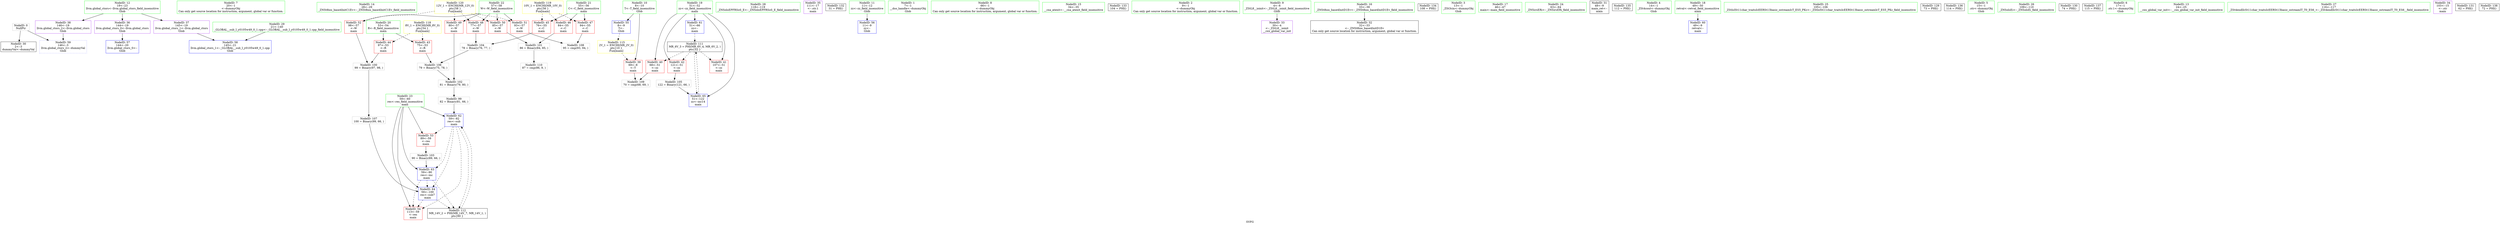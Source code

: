 digraph "SVFG" {
	label="SVFG";

	Node0x55887179be80 [shape=record,color=grey,label="{NodeID: 0\nNullPtr}"];
	Node0x55887179be80 -> Node0x5588717aeb40[style=solid];
	Node0x55887179be80 -> Node0x5588717b14a0[style=solid];
	Node0x5588717ad080 [shape=record,color=green,label="{NodeID: 7\n20\<--1\n\<--dummyObj\nCan only get source location for instruction, argument, global var or function.}"];
	Node0x5588717adc60 [shape=record,color=green,label="{NodeID: 14\n28\<--29\n_ZNSt8ios_base4InitC1Ev\<--_ZNSt8ios_base4InitC1Ev_field_insensitive\n}"];
	Node0x5588717b4270 [shape=record,color=grey,label="{NodeID: 104\n78 = Binary(76, 77, )\n}"];
	Node0x5588717b4270 -> Node0x5588717b4570[style=solid];
	Node0x5588717ae2d0 [shape=record,color=green,label="{NodeID: 21\n55\<--56\nC\<--C_field_insensitive\nmain\n}"];
	Node0x5588717ae2d0 -> Node0x5588717af860[style=solid];
	Node0x5588717ae2d0 -> Node0x5588717af930[style=solid];
	Node0x5588717ae2d0 -> Node0x5588717afa00[style=solid];
	Node0x5588717b7c70 [shape=record,color=black,label="{NodeID: 111\nMR_6V_3 = PHI(MR_6V_4, MR_6V_2, )\npts\{52 \}\n}"];
	Node0x5588717b7c70 -> Node0x5588717af450[style=dashed];
	Node0x5588717b7c70 -> Node0x5588717af520[style=dashed];
	Node0x5588717b7c70 -> Node0x5588717af5f0[style=dashed];
	Node0x5588717b7c70 -> Node0x5588717b19b0[style=dashed];
	Node0x5588717ae940 [shape=record,color=green,label="{NodeID: 28\n118\<--119\n_ZNSolsEPFRSoS_E\<--_ZNSolsEPFRSoS_E_field_insensitive\n}"];
	Node0x5588717b9d50 [shape=record,color=yellow,style=double,label="{NodeID: 118\n8V_1 = ENCHI(MR_8V_0)\npts\{54 \}\nFun[main]}"];
	Node0x5588717b9d50 -> Node0x5588717af6c0[style=dashed];
	Node0x5588717b9d50 -> Node0x5588717af790[style=dashed];
	Node0x5588717aefb0 [shape=record,color=purple,label="{NodeID: 35\n111\<--17\n\<--.str.1\nmain\n}"];
	Node0x5588717af5f0 [shape=record,color=red,label="{NodeID: 42\n121\<--51\n\<--zz\nmain\n}"];
	Node0x5588717af5f0 -> Node0x5588717b43f0[style=solid];
	Node0x5588717be880 [shape=record,color=black,label="{NodeID: 132\n31 = PHI()\n}"];
	Node0x5588717b0bc0 [shape=record,color=red,label="{NodeID: 49\n80\<--57\n\<--W\nmain\n}"];
	Node0x5588717b0bc0 -> Node0x5588717b0130[style=solid];
	Node0x5588717b11a0 [shape=record,color=blue,label="{NodeID: 56\n11\<--9\nzz\<--\nGlob }"];
	Node0x5588717b1810 [shape=record,color=blue,label="{NodeID: 63\n59\<--90\nres\<--inc\nmain\n}"];
	Node0x5588717b1810 -> Node0x5588717b0fd0[style=dashed];
	Node0x5588717b1810 -> Node0x5588717b18e0[style=dashed];
	Node0x5588717b1810 -> Node0x5588717b8170[style=dashed];
	Node0x55887179c090 [shape=record,color=green,label="{NodeID: 1\n7\<--1\n__dso_handle\<--dummyObj\nGlob }"];
	Node0x5588717ad8c0 [shape=record,color=green,label="{NodeID: 8\n66\<--1\n\<--dummyObj\nCan only get source location for instruction, argument, global var or function.}"];
	Node0x5588717add60 [shape=record,color=green,label="{NodeID: 15\n34\<--35\n__cxa_atexit\<--__cxa_atexit_field_insensitive\n}"];
	Node0x5588717b43f0 [shape=record,color=grey,label="{NodeID: 105\n122 = Binary(121, 66, )\n}"];
	Node0x5588717b43f0 -> Node0x5588717b19b0[style=solid];
	Node0x5588717ae3a0 [shape=record,color=green,label="{NodeID: 22\n57\<--58\nW\<--W_field_insensitive\nmain\n}"];
	Node0x5588717ae3a0 -> Node0x5588717b0af0[style=solid];
	Node0x5588717ae3a0 -> Node0x5588717b0bc0[style=solid];
	Node0x5588717ae3a0 -> Node0x5588717b0c90[style=solid];
	Node0x5588717ae3a0 -> Node0x5588717b0d60[style=solid];
	Node0x5588717ae3a0 -> Node0x5588717b0e30[style=solid];
	Node0x5588717b8170 [shape=record,color=black,label="{NodeID: 112\nMR_14V_2 = PHI(MR_14V_7, MR_14V_1, )\npts\{60 \}\n}"];
	Node0x5588717b8170 -> Node0x5588717b1740[style=dashed];
	Node0x5588717aea40 [shape=record,color=green,label="{NodeID: 29\n21\<--140\n_GLOBAL__sub_I_y0105w49_0_1.cpp\<--_GLOBAL__sub_I_y0105w49_0_1.cpp_field_insensitive\n}"];
	Node0x5588717aea40 -> Node0x5588717b13a0[style=solid];
	Node0x5588717b9e30 [shape=record,color=yellow,style=double,label="{NodeID: 119\n10V_1 = ENCHI(MR_10V_0)\npts\{56 \}\nFun[main]}"];
	Node0x5588717b9e30 -> Node0x5588717af860[style=dashed];
	Node0x5588717b9e30 -> Node0x5588717af930[style=dashed];
	Node0x5588717b9e30 -> Node0x5588717afa00[style=dashed];
	Node0x5588717af080 [shape=record,color=purple,label="{NodeID: 36\n144\<--19\nllvm.global_ctors_0\<--llvm.global_ctors\nGlob }"];
	Node0x5588717af080 -> Node0x5588717b12a0[style=solid];
	Node0x5588717af6c0 [shape=record,color=red,label="{NodeID: 43\n75\<--53\n\<--R\nmain\n}"];
	Node0x5588717af6c0 -> Node0x5588717b4570[style=solid];
	Node0x5588717bf3f0 [shape=record,color=black,label="{NodeID: 133\n104 = PHI()\n}"];
	Node0x5588717b0c90 [shape=record,color=red,label="{NodeID: 50\n85\<--57\n\<--W\nmain\n}"];
	Node0x5588717b0c90 -> Node0x5588717affb0[style=solid];
	Node0x5588717b12a0 [shape=record,color=blue,label="{NodeID: 57\n144\<--20\nllvm.global_ctors_0\<--\nGlob }"];
	Node0x5588717b18e0 [shape=record,color=blue,label="{NodeID: 64\n59\<--100\nres\<--sub7\nmain\n}"];
	Node0x5588717b18e0 -> Node0x5588717b0fd0[style=dashed];
	Node0x5588717b18e0 -> Node0x5588717b8170[style=dashed];
	Node0x55887179bf10 [shape=record,color=green,label="{NodeID: 2\n9\<--1\n\<--dummyObj\nCan only get source location for instruction, argument, global var or function.}"];
	Node0x5588717ad950 [shape=record,color=green,label="{NodeID: 9\n4\<--6\n_ZStL8__ioinit\<--_ZStL8__ioinit_field_insensitive\nGlob }"];
	Node0x5588717ad950 -> Node0x5588717aee10[style=solid];
	Node0x5588717afcb0 [shape=record,color=grey,label="{NodeID: 99\n82 = Binary(81, 66, )\n}"];
	Node0x5588717afcb0 -> Node0x5588717b1740[style=solid];
	Node0x5588717ade60 [shape=record,color=green,label="{NodeID: 16\n33\<--39\n_ZNSt8ios_base4InitD1Ev\<--_ZNSt8ios_base4InitD1Ev_field_insensitive\n}"];
	Node0x5588717ade60 -> Node0x5588717aed10[style=solid];
	Node0x5588717b4570 [shape=record,color=grey,label="{NodeID: 106\n79 = Binary(75, 78, )\n}"];
	Node0x5588717b4570 -> Node0x5588717b0130[style=solid];
	Node0x5588717ae470 [shape=record,color=green,label="{NodeID: 23\n59\<--60\nres\<--res_field_insensitive\nmain\n}"];
	Node0x5588717ae470 -> Node0x5588717b0f00[style=solid];
	Node0x5588717ae470 -> Node0x5588717b0fd0[style=solid];
	Node0x5588717ae470 -> Node0x5588717b1740[style=solid];
	Node0x5588717ae470 -> Node0x5588717b1810[style=solid];
	Node0x5588717ae470 -> Node0x5588717b18e0[style=solid];
	Node0x5588717aeb40 [shape=record,color=black,label="{NodeID: 30\n2\<--3\ndummyVal\<--dummyVal\n}"];
	Node0x5588717b9f10 [shape=record,color=yellow,style=double,label="{NodeID: 120\n12V_1 = ENCHI(MR_12V_0)\npts\{58 \}\nFun[main]}"];
	Node0x5588717b9f10 -> Node0x5588717b0af0[style=dashed];
	Node0x5588717b9f10 -> Node0x5588717b0bc0[style=dashed];
	Node0x5588717b9f10 -> Node0x5588717b0c90[style=dashed];
	Node0x5588717b9f10 -> Node0x5588717b0d60[style=dashed];
	Node0x5588717b9f10 -> Node0x5588717b0e30[style=dashed];
	Node0x5588717af180 [shape=record,color=purple,label="{NodeID: 37\n145\<--19\nllvm.global_ctors_1\<--llvm.global_ctors\nGlob }"];
	Node0x5588717af180 -> Node0x5588717b13a0[style=solid];
	Node0x5588717af790 [shape=record,color=red,label="{NodeID: 44\n97\<--53\n\<--R\nmain\n}"];
	Node0x5588717af790 -> Node0x5588717afe30[style=solid];
	Node0x5588717bf550 [shape=record,color=black,label="{NodeID: 134\n108 = PHI()\n}"];
	Node0x5588717b0d60 [shape=record,color=red,label="{NodeID: 51\n93\<--57\n\<--W\nmain\n}"];
	Node0x5588717b0d60 -> Node0x5588717b4870[style=solid];
	Node0x5588717b13a0 [shape=record,color=blue,label="{NodeID: 58\n145\<--21\nllvm.global_ctors_1\<--_GLOBAL__sub_I_y0105w49_0_1.cpp\nGlob }"];
	Node0x5588717b19b0 [shape=record,color=blue,label="{NodeID: 65\n51\<--122\nzz\<--inc14\nmain\n}"];
	Node0x5588717b19b0 -> Node0x5588717b7c70[style=dashed];
	Node0x55887179bfa0 [shape=record,color=green,label="{NodeID: 3\n13\<--1\n_ZSt3cin\<--dummyObj\nGlob }"];
	Node0x5588717ad9e0 [shape=record,color=green,label="{NodeID: 10\n8\<--10\nT\<--T_field_insensitive\nGlob }"];
	Node0x5588717ad9e0 -> Node0x5588717af380[style=solid];
	Node0x5588717ad9e0 -> Node0x5588717b10a0[style=solid];
	Node0x5588717afe30 [shape=record,color=grey,label="{NodeID: 100\n99 = Binary(97, 98, )\n}"];
	Node0x5588717afe30 -> Node0x5588717b46f0[style=solid];
	Node0x5588717adf60 [shape=record,color=green,label="{NodeID: 17\n46\<--47\nmain\<--main_field_insensitive\n}"];
	Node0x5588717b46f0 [shape=record,color=grey,label="{NodeID: 107\n100 = Binary(99, 66, )\n}"];
	Node0x5588717b46f0 -> Node0x5588717b18e0[style=solid];
	Node0x5588717ae540 [shape=record,color=green,label="{NodeID: 24\n63\<--64\n_ZNSirsERi\<--_ZNSirsERi_field_insensitive\n}"];
	Node0x5588717aec40 [shape=record,color=black,label="{NodeID: 31\n48\<--9\nmain_ret\<--\nmain\n}"];
	Node0x5588717af280 [shape=record,color=purple,label="{NodeID: 38\n146\<--19\nllvm.global_ctors_2\<--llvm.global_ctors\nGlob }"];
	Node0x5588717af280 -> Node0x5588717b14a0[style=solid];
	Node0x5588717af860 [shape=record,color=red,label="{NodeID: 45\n76\<--55\n\<--C\nmain\n}"];
	Node0x5588717af860 -> Node0x5588717b4270[style=solid];
	Node0x5588717bf650 [shape=record,color=black,label="{NodeID: 135\n112 = PHI()\n}"];
	Node0x5588717b0e30 [shape=record,color=red,label="{NodeID: 52\n98\<--57\n\<--W\nmain\n}"];
	Node0x5588717b0e30 -> Node0x5588717afe30[style=solid];
	Node0x5588717b14a0 [shape=record,color=blue, style = dotted,label="{NodeID: 59\n146\<--3\nllvm.global_ctors_2\<--dummyVal\nGlob }"];
	Node0x5588717aced0 [shape=record,color=green,label="{NodeID: 4\n14\<--1\n_ZSt4cout\<--dummyObj\nGlob }"];
	Node0x5588717ada70 [shape=record,color=green,label="{NodeID: 11\n11\<--12\nzz\<--zz_field_insensitive\nGlob }"];
	Node0x5588717ada70 -> Node0x5588717b11a0[style=solid];
	Node0x5588717affb0 [shape=record,color=grey,label="{NodeID: 101\n86 = Binary(84, 85, )\n}"];
	Node0x5588717affb0 -> Node0x5588717b4b70[style=solid];
	Node0x5588717ae060 [shape=record,color=green,label="{NodeID: 18\n49\<--50\nretval\<--retval_field_insensitive\nmain\n}"];
	Node0x5588717ae060 -> Node0x5588717b15a0[style=solid];
	Node0x5588717b4870 [shape=record,color=grey,label="{NodeID: 108\n95 = cmp(93, 94, )\n}"];
	Node0x5588717ae640 [shape=record,color=green,label="{NodeID: 25\n105\<--106\n_ZStlsISt11char_traitsIcEERSt13basic_ostreamIcT_ES5_PKc\<--_ZStlsISt11char_traitsIcEERSt13basic_ostreamIcT_ES5_PKc_field_insensitive\n}"];
	Node0x5588717b9070 [shape=record,color=yellow,style=double,label="{NodeID: 115\n2V_1 = ENCHI(MR_2V_0)\npts\{10 \}\nFun[main]}"];
	Node0x5588717b9070 -> Node0x5588717af380[style=dashed];
	Node0x5588717aed10 [shape=record,color=black,label="{NodeID: 32\n32\<--33\n\<--_ZNSt8ios_base4InitD1Ev\nCan only get source location for instruction, argument, global var or function.}"];
	Node0x5588717af380 [shape=record,color=red,label="{NodeID: 39\n69\<--8\n\<--T\nmain\n}"];
	Node0x5588717af380 -> Node0x5588717b49f0[style=solid];
	Node0x55887163e2f0 [shape=record,color=black,label="{NodeID: 129\n73 = PHI()\n}"];
	Node0x5588717af930 [shape=record,color=red,label="{NodeID: 46\n84\<--55\n\<--C\nmain\n}"];
	Node0x5588717af930 -> Node0x5588717affb0[style=solid];
	Node0x5588717bf750 [shape=record,color=black,label="{NodeID: 136\n114 = PHI()\n}"];
	Node0x5588717b0f00 [shape=record,color=red,label="{NodeID: 53\n89\<--59\n\<--res\nmain\n}"];
	Node0x5588717b0f00 -> Node0x5588717b40f0[style=solid];
	Node0x5588717b15a0 [shape=record,color=blue,label="{NodeID: 60\n49\<--9\nretval\<--\nmain\n}"];
	Node0x5588717acf60 [shape=record,color=green,label="{NodeID: 5\n15\<--1\n.str\<--dummyObj\nGlob }"];
	Node0x5588717adb00 [shape=record,color=green,label="{NodeID: 12\n19\<--23\nllvm.global_ctors\<--llvm.global_ctors_field_insensitive\nGlob }"];
	Node0x5588717adb00 -> Node0x5588717af080[style=solid];
	Node0x5588717adb00 -> Node0x5588717af180[style=solid];
	Node0x5588717adb00 -> Node0x5588717af280[style=solid];
	Node0x5588717b0130 [shape=record,color=grey,label="{NodeID: 102\n81 = Binary(79, 80, )\n}"];
	Node0x5588717b0130 -> Node0x5588717afcb0[style=solid];
	Node0x5588717ae130 [shape=record,color=green,label="{NodeID: 19\n51\<--52\nzz\<--zz_field_insensitive\nmain\n}"];
	Node0x5588717ae130 -> Node0x5588717af450[style=solid];
	Node0x5588717ae130 -> Node0x5588717af520[style=solid];
	Node0x5588717ae130 -> Node0x5588717af5f0[style=solid];
	Node0x5588717ae130 -> Node0x5588717b1670[style=solid];
	Node0x5588717ae130 -> Node0x5588717b19b0[style=solid];
	Node0x5588717b49f0 [shape=record,color=grey,label="{NodeID: 109\n70 = cmp(68, 69, )\n}"];
	Node0x5588717ae740 [shape=record,color=green,label="{NodeID: 26\n109\<--110\n_ZNSolsEi\<--_ZNSolsEi_field_insensitive\n}"];
	Node0x5588717aee10 [shape=record,color=purple,label="{NodeID: 33\n30\<--4\n\<--_ZStL8__ioinit\n__cxx_global_var_init\n}"];
	Node0x5588717af450 [shape=record,color=red,label="{NodeID: 40\n68\<--51\n\<--zz\nmain\n}"];
	Node0x5588717af450 -> Node0x5588717b49f0[style=solid];
	Node0x5588717be290 [shape=record,color=black,label="{NodeID: 130\n74 = PHI()\n}"];
	Node0x5588717afa00 [shape=record,color=red,label="{NodeID: 47\n94\<--55\n\<--C\nmain\n}"];
	Node0x5588717afa00 -> Node0x5588717b4870[style=solid];
	Node0x5588717bf850 [shape=record,color=black,label="{NodeID: 137\n115 = PHI()\n}"];
	Node0x5588717b0fd0 [shape=record,color=red,label="{NodeID: 54\n113\<--59\n\<--res\nmain\n}"];
	Node0x5588717b1670 [shape=record,color=blue,label="{NodeID: 61\n51\<--66\nzz\<--\nmain\n}"];
	Node0x5588717b1670 -> Node0x5588717b7c70[style=dashed];
	Node0x5588717acff0 [shape=record,color=green,label="{NodeID: 6\n17\<--1\n.str.1\<--dummyObj\nGlob }"];
	Node0x5588717adb90 [shape=record,color=green,label="{NodeID: 13\n24\<--25\n__cxx_global_var_init\<--__cxx_global_var_init_field_insensitive\n}"];
	Node0x5588717b40f0 [shape=record,color=grey,label="{NodeID: 103\n90 = Binary(89, 66, )\n}"];
	Node0x5588717b40f0 -> Node0x5588717b1810[style=solid];
	Node0x5588717ae200 [shape=record,color=green,label="{NodeID: 20\n53\<--54\nR\<--R_field_insensitive\nmain\n}"];
	Node0x5588717ae200 -> Node0x5588717af6c0[style=solid];
	Node0x5588717ae200 -> Node0x5588717af790[style=solid];
	Node0x5588717b4b70 [shape=record,color=grey,label="{NodeID: 110\n87 = cmp(86, 9, )\n}"];
	Node0x5588717ae840 [shape=record,color=green,label="{NodeID: 27\n116\<--117\n_ZSt4endlIcSt11char_traitsIcEERSt13basic_ostreamIT_T0_ES6_\<--_ZSt4endlIcSt11char_traitsIcEERSt13basic_ostreamIT_T0_ES6__field_insensitive\n}"];
	Node0x5588717aeee0 [shape=record,color=purple,label="{NodeID: 34\n103\<--15\n\<--.str\nmain\n}"];
	Node0x5588717af520 [shape=record,color=red,label="{NodeID: 41\n107\<--51\n\<--zz\nmain\n}"];
	Node0x5588717be780 [shape=record,color=black,label="{NodeID: 131\n62 = PHI()\n}"];
	Node0x5588717b0af0 [shape=record,color=red,label="{NodeID: 48\n77\<--57\n\<--W\nmain\n}"];
	Node0x5588717b0af0 -> Node0x5588717b4270[style=solid];
	Node0x5588717bf920 [shape=record,color=black,label="{NodeID: 138\n72 = PHI()\n}"];
	Node0x5588717b10a0 [shape=record,color=blue,label="{NodeID: 55\n8\<--9\nT\<--\nGlob }"];
	Node0x5588717b10a0 -> Node0x5588717b9070[style=dashed];
	Node0x5588717b1740 [shape=record,color=blue,label="{NodeID: 62\n59\<--82\nres\<--sub\nmain\n}"];
	Node0x5588717b1740 -> Node0x5588717b0f00[style=dashed];
	Node0x5588717b1740 -> Node0x5588717b0fd0[style=dashed];
	Node0x5588717b1740 -> Node0x5588717b1810[style=dashed];
	Node0x5588717b1740 -> Node0x5588717b18e0[style=dashed];
	Node0x5588717b1740 -> Node0x5588717b8170[style=dashed];
}
